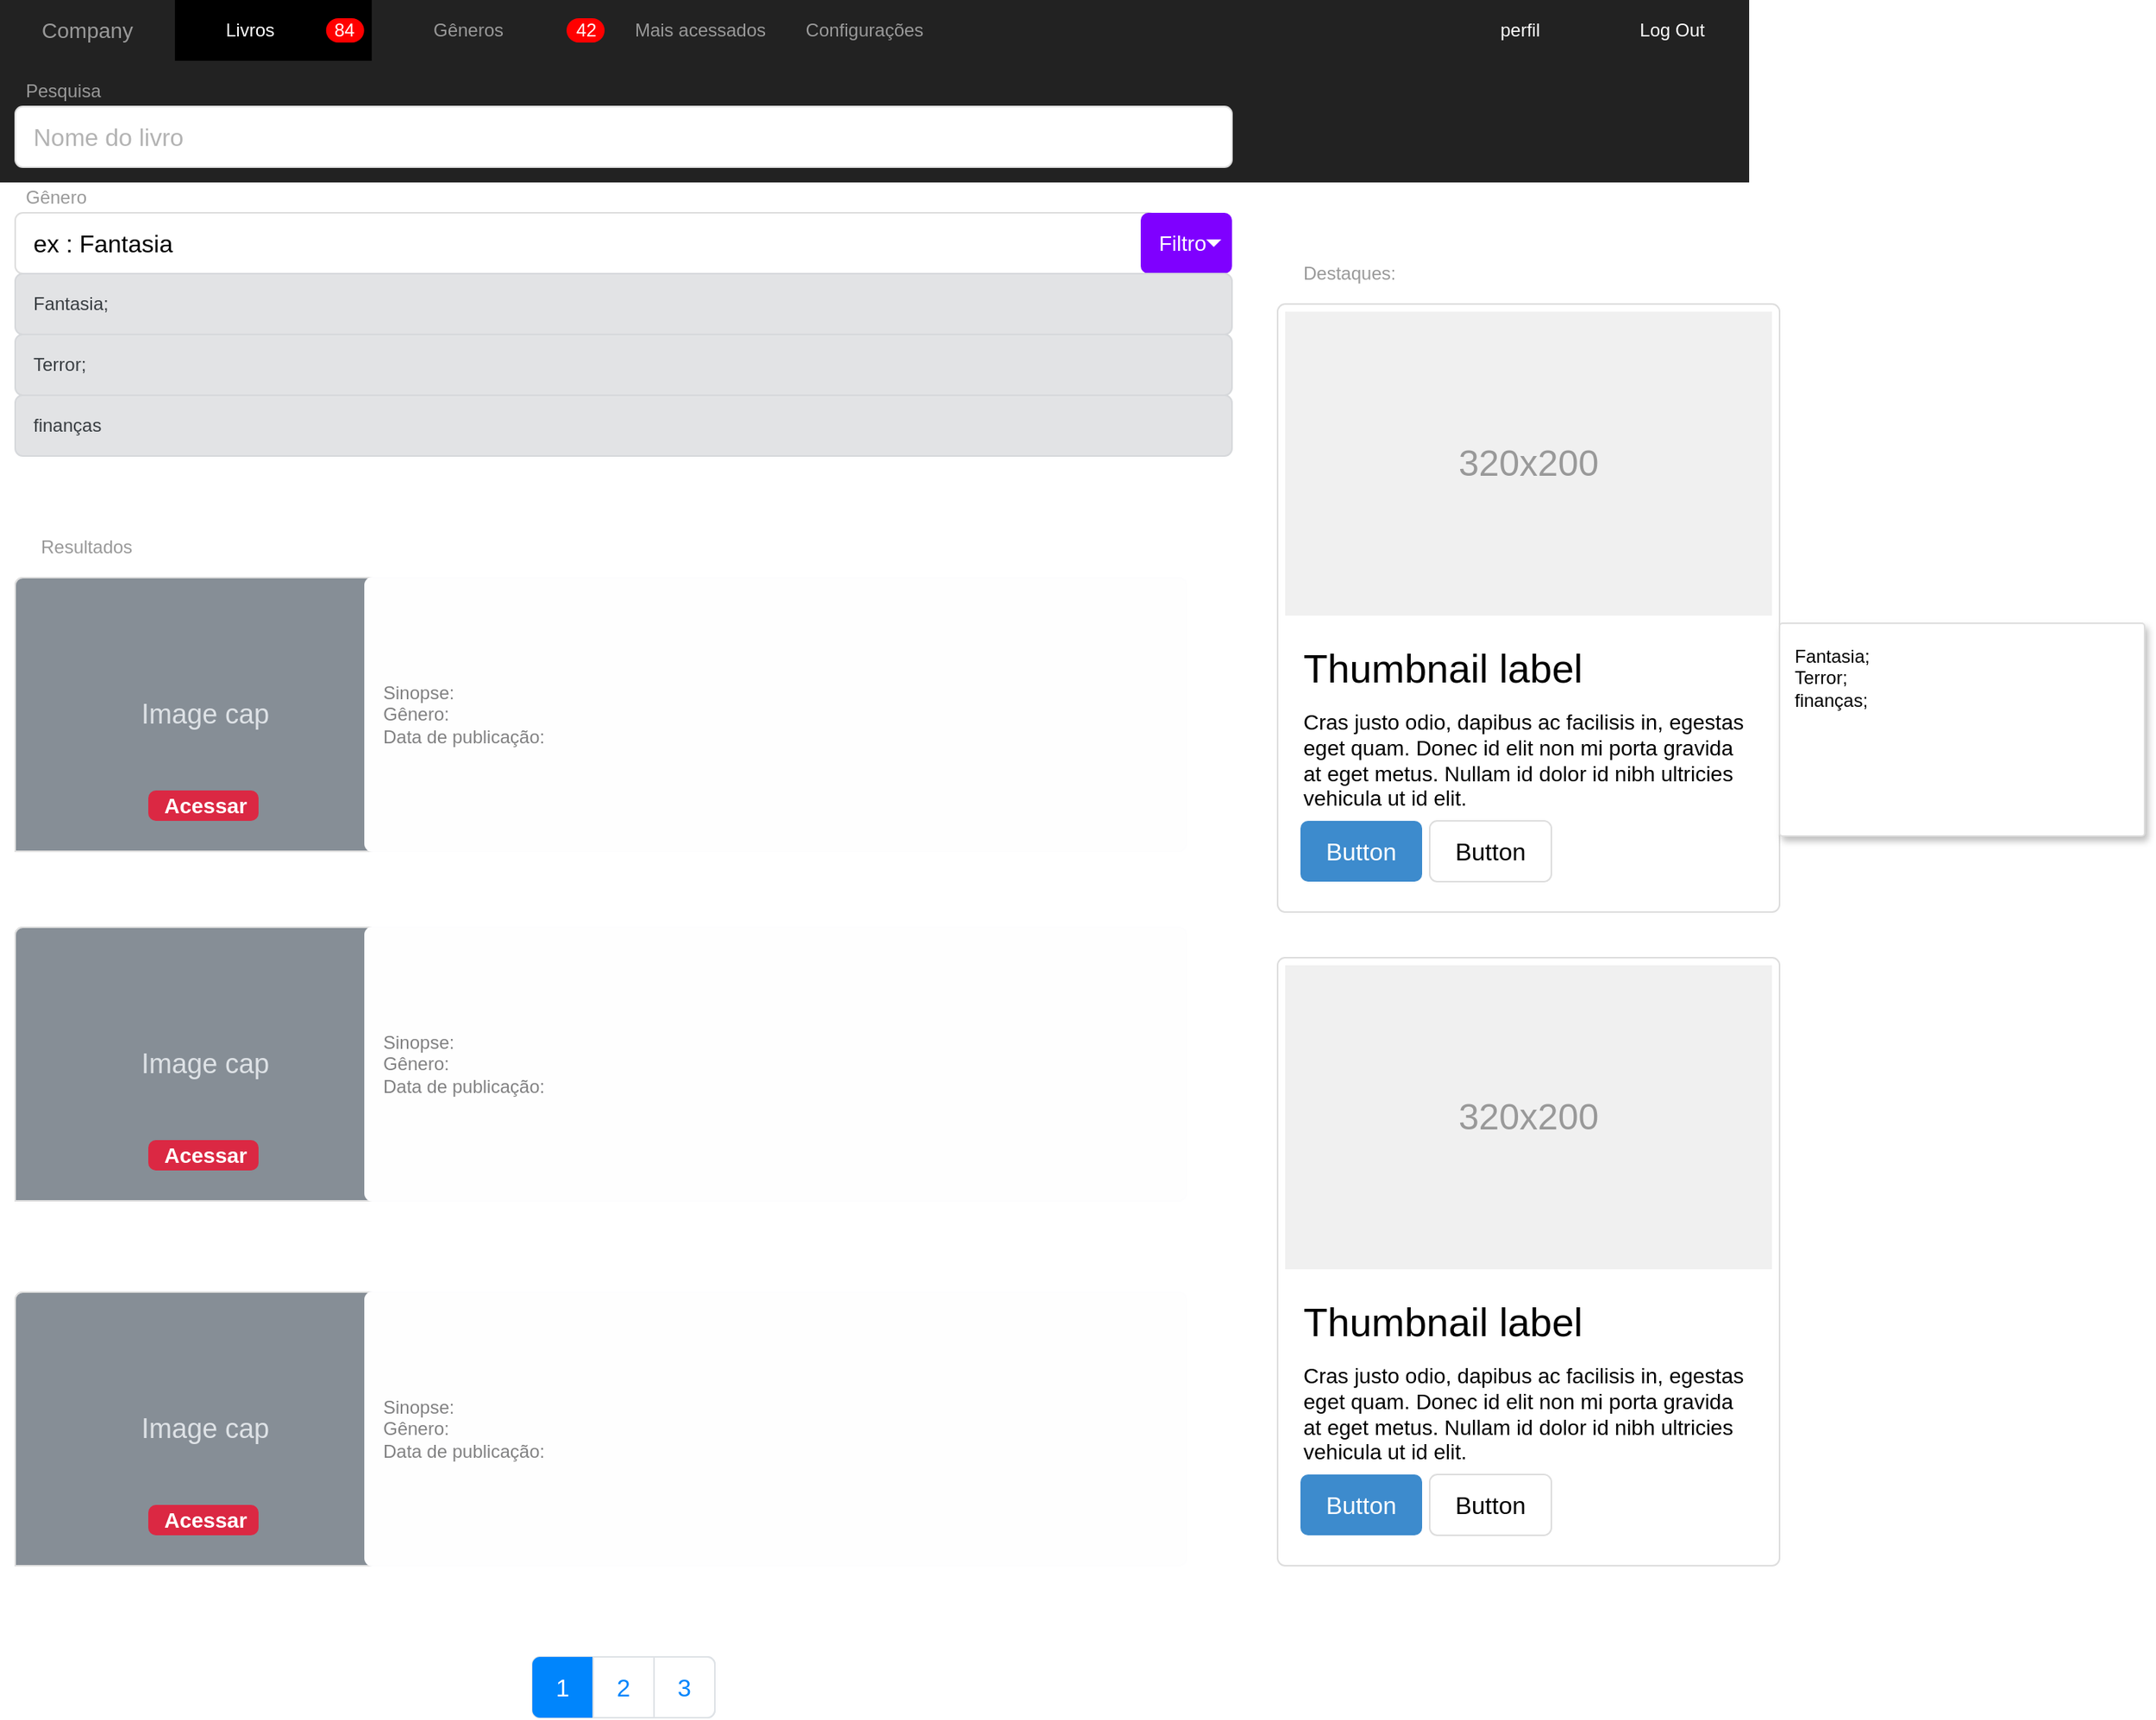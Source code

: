 <mxfile version="21.0.10" type="github">
  <diagram name="Page-1" id="c9db0220-8083-56f3-ca83-edcdcd058819">
    <mxGraphModel dx="1434" dy="796" grid="1" gridSize="10" guides="1" tooltips="1" connect="1" arrows="1" fold="1" page="1" pageScale="1.5" pageWidth="826" pageHeight="1169" background="none" math="0" shadow="0">
      <root>
        <mxCell id="0" style=";html=1;" />
        <mxCell id="1" style=";html=1;" parent="0" />
        <mxCell id="3d76a8aef4d5c911-1" value="" style="html=1;shadow=0;dashed=0;shape=mxgraph.bootstrap.rect;fillColor=#222222;strokeColor=none;whiteSpace=wrap;rounded=0;fontSize=12;fontColor=#000000;align=center;" parent="1" vertex="1">
          <mxGeometry x="30" width="1150" height="120" as="geometry" />
        </mxCell>
        <mxCell id="3d76a8aef4d5c911-2" value="Company" style="html=1;shadow=0;dashed=0;fillColor=none;strokeColor=none;shape=mxgraph.bootstrap.rect;fontColor=#999999;fontSize=14;whiteSpace=wrap;" parent="3d76a8aef4d5c911-1" vertex="1">
          <mxGeometry width="115" height="40" as="geometry" />
        </mxCell>
        <mxCell id="3d76a8aef4d5c911-3" value="Livros" style="html=1;shadow=0;dashed=0;shape=mxgraph.bootstrap.rect;fillColor=#000000;strokeColor=none;fontColor=#ffffff;spacingRight=30;whiteSpace=wrap;" parent="3d76a8aef4d5c911-1" vertex="1">
          <mxGeometry x="115" width="129.375" height="40" as="geometry" />
        </mxCell>
        <mxCell id="3d76a8aef4d5c911-4" value="84" style="html=1;shadow=0;dashed=0;shape=mxgraph.bootstrap.rrect;rSize=8;fillColor=#ff0000;strokeColor=none;fontColor=#ffffff;whiteSpace=wrap;" parent="3d76a8aef4d5c911-3" vertex="1">
          <mxGeometry x="1" y="0.5" width="25" height="16" relative="1" as="geometry">
            <mxPoint x="-30" y="-8" as="offset" />
          </mxGeometry>
        </mxCell>
        <mxCell id="3d76a8aef4d5c911-5" value="Gêneros" style="html=1;shadow=0;dashed=0;fillColor=none;strokeColor=none;shape=mxgraph.bootstrap.rect;fontColor=#999999;spacingRight=30;whiteSpace=wrap;" parent="3d76a8aef4d5c911-1" vertex="1">
          <mxGeometry x="244.375" width="158.125" height="40" as="geometry" />
        </mxCell>
        <mxCell id="3d76a8aef4d5c911-6" value="42" style="html=1;shadow=0;dashed=0;shape=mxgraph.bootstrap.rrect;rSize=8;fillColor=#ff0000;strokeColor=none;fontColor=#ffffff;whiteSpace=wrap;" parent="3d76a8aef4d5c911-5" vertex="1">
          <mxGeometry x="1" y="0.5" width="25" height="16" relative="1" as="geometry">
            <mxPoint x="-30" y="-8" as="offset" />
          </mxGeometry>
        </mxCell>
        <mxCell id="3d76a8aef4d5c911-7" value="Mais acessados" style="html=1;shadow=0;dashed=0;fillColor=none;strokeColor=none;shape=mxgraph.bootstrap.rect;fontColor=#999999;whiteSpace=wrap;" parent="3d76a8aef4d5c911-1" vertex="1">
          <mxGeometry x="402.5" width="115" height="40" as="geometry" />
        </mxCell>
        <mxCell id="3d76a8aef4d5c911-8" value="Configurações" style="html=1;shadow=0;dashed=0;fillColor=none;strokeColor=none;shape=mxgraph.bootstrap.rect;fontColor=#999999;whiteSpace=wrap;" parent="3d76a8aef4d5c911-1" vertex="1">
          <mxGeometry x="517.5" width="100.625" height="40" as="geometry" />
        </mxCell>
        <mxCell id="3d76a8aef4d5c911-9" value="&lt;font color=&quot;#ffffff&quot;&gt;perfil&lt;/font&gt;" style="html=1;shadow=0;dashed=0;fillColor=none;strokeColor=none;shape=mxgraph.bootstrap.rect;fontColor=#999999;whiteSpace=wrap;" parent="3d76a8aef4d5c911-1" vertex="1">
          <mxGeometry x="948.75" width="100.625" height="40" as="geometry" />
        </mxCell>
        <mxCell id="3d76a8aef4d5c911-10" value="&lt;font color=&quot;#ffffff&quot;&gt;Log Out&lt;/font&gt;" style="html=1;shadow=0;dashed=0;fillColor=none;strokeColor=none;shape=mxgraph.bootstrap.rect;fontColor=#999999;whiteSpace=wrap;" parent="3d76a8aef4d5c911-1" vertex="1">
          <mxGeometry x="1049.375" width="100.625" height="40" as="geometry" />
        </mxCell>
        <mxCell id="3d76a8aef4d5c911-17" value="Pesquisa" style="html=1;shadow=0;dashed=0;shape=mxgraph.bootstrap.rect;strokeColor=none;fillColor=none;fontColor=#999999;align=left;spacingLeft=5;whiteSpace=wrap;rounded=0;" parent="3d76a8aef4d5c911-1" vertex="1">
          <mxGeometry x="10" y="50" width="200" height="20" as="geometry" />
        </mxCell>
        <mxCell id="3d76a8aef4d5c911-18" value="&lt;font color=&quot;#b3b3b3&quot;&gt;Nome do livro&lt;/font&gt;" style="html=1;shadow=0;dashed=0;shape=mxgraph.bootstrap.rrect;rSize=5;strokeColor=#dddddd;;align=left;spacingLeft=10;fontSize=16;whiteSpace=wrap;rounded=0;" parent="3d76a8aef4d5c911-1" vertex="1">
          <mxGeometry x="10" y="70" width="800" height="40" as="geometry" />
        </mxCell>
        <mxCell id="3d76a8aef4d5c911-11" value="" style="html=1;shadow=0;dashed=0;shape=mxgraph.bootstrap.rrect;rSize=5;strokeColor=#dddddd;rounded=0;fontSize=12;align=center;" parent="1" vertex="1">
          <mxGeometry x="870" y="200" width="330" height="400" as="geometry" />
        </mxCell>
        <mxCell id="3d76a8aef4d5c911-12" value="320x200" style="shape=rect;fontSize=24;fillColor=#f0f0f0;strokeColor=none;fontColor=#999999;whiteSpace=wrap;" parent="3d76a8aef4d5c911-11" vertex="1">
          <mxGeometry x="5" y="5" width="320" height="200" as="geometry" />
        </mxCell>
        <mxCell id="3d76a8aef4d5c911-13" value="Thumbnail label" style="html=1;shadow=0;dashed=0;shape=mxgraph.bootstrap.anchor;fontSize=26;align=left;whiteSpace=wrap;" parent="3d76a8aef4d5c911-11" vertex="1">
          <mxGeometry x="15" y="220" width="300" height="40" as="geometry" />
        </mxCell>
        <mxCell id="3d76a8aef4d5c911-14" value="Cras justo odio, dapibus ac facilisis in, egestas eget quam. Donec id elit non mi porta gravida at eget metus. Nullam id dolor id nibh ultricies vehicula ut id elit." style="html=1;shadow=0;dashed=0;shape=mxgraph.bootstrap.anchor;strokeColor=#dddddd;whiteSpace=wrap;align=left;verticalAlign=top;fontSize=14;whiteSpace=wrap;" parent="3d76a8aef4d5c911-11" vertex="1">
          <mxGeometry x="15" y="260" width="300" height="80" as="geometry" />
        </mxCell>
        <mxCell id="3d76a8aef4d5c911-15" value="Button" style="html=1;shadow=0;dashed=0;shape=mxgraph.bootstrap.rrect;rSize=5;fontSize=16;fillColor=#3D8BCD;strokeColor=none;fontColor=#ffffff;whiteSpace=wrap;" parent="3d76a8aef4d5c911-11" vertex="1">
          <mxGeometry y="1" width="80" height="40" relative="1" as="geometry">
            <mxPoint x="15" y="-60" as="offset" />
          </mxGeometry>
        </mxCell>
        <mxCell id="3d76a8aef4d5c911-16" value="Button" style="html=1;shadow=0;dashed=0;shape=mxgraph.bootstrap.rrect;rSize=5;fontSize=16;strokeColor=#dddddd;whiteSpace=wrap;" parent="3d76a8aef4d5c911-11" vertex="1">
          <mxGeometry y="1" width="80" height="40" relative="1" as="geometry">
            <mxPoint x="100" y="-60" as="offset" />
          </mxGeometry>
        </mxCell>
        <mxCell id="3d76a8aef4d5c911-19" value="Gênero" style="html=1;shadow=0;dashed=0;shape=mxgraph.bootstrap.rect;strokeColor=none;fillColor=none;fontColor=#999999;align=left;spacingLeft=5;whiteSpace=wrap;rounded=0;" parent="1" vertex="1">
          <mxGeometry x="40" y="120" width="200" height="20" as="geometry" />
        </mxCell>
        <mxCell id="3d76a8aef4d5c911-32" value="ex : Fantasia" style="html=1;shadow=0;dashed=0;shape=mxgraph.bootstrap.rrect;rSize=5;strokeColor=#dddddd;align=left;spacingLeft=10;fontSize=16;whiteSpace=wrap;rounded=0;" parent="1" vertex="1">
          <mxGeometry x="40" y="140" width="750" height="40" as="geometry" />
        </mxCell>
        <mxCell id="3d76a8aef4d5c911-54" value="" style="html=1;shadow=0;dashed=0;shape=mxgraph.bootstrap.rrect;rSize=5;strokeColor=#dddddd;rounded=0;fontSize=12;align=center;" parent="1" vertex="1">
          <mxGeometry x="870" y="630" width="330" height="400" as="geometry" />
        </mxCell>
        <mxCell id="3d76a8aef4d5c911-55" value="320x200" style="shape=rect;fontSize=24;fillColor=#f0f0f0;strokeColor=none;fontColor=#999999;whiteSpace=wrap;" parent="3d76a8aef4d5c911-54" vertex="1">
          <mxGeometry x="5" y="5" width="320" height="200" as="geometry" />
        </mxCell>
        <mxCell id="3d76a8aef4d5c911-56" value="Thumbnail label" style="html=1;shadow=0;dashed=0;shape=mxgraph.bootstrap.anchor;fontSize=26;align=left;whiteSpace=wrap;" parent="3d76a8aef4d5c911-54" vertex="1">
          <mxGeometry x="15" y="220" width="300" height="40" as="geometry" />
        </mxCell>
        <mxCell id="3d76a8aef4d5c911-57" value="Cras justo odio, dapibus ac facilisis in, egestas eget quam. Donec id elit non mi porta gravida at eget metus. Nullam id dolor id nibh ultricies vehicula ut id elit." style="html=1;shadow=0;dashed=0;shape=mxgraph.bootstrap.anchor;strokeColor=#dddddd;whiteSpace=wrap;align=left;verticalAlign=top;fontSize=14;whiteSpace=wrap;" parent="3d76a8aef4d5c911-54" vertex="1">
          <mxGeometry x="15" y="260" width="300" height="80" as="geometry" />
        </mxCell>
        <mxCell id="3d76a8aef4d5c911-58" value="Button" style="html=1;shadow=0;dashed=0;shape=mxgraph.bootstrap.rrect;rSize=5;fontSize=16;fillColor=#3D8BCD;strokeColor=none;fontColor=#ffffff;whiteSpace=wrap;" parent="3d76a8aef4d5c911-54" vertex="1">
          <mxGeometry y="1" width="80" height="40" relative="1" as="geometry">
            <mxPoint x="15" y="-60" as="offset" />
          </mxGeometry>
        </mxCell>
        <mxCell id="3d76a8aef4d5c911-59" value="Button" style="html=1;shadow=0;dashed=0;shape=mxgraph.bootstrap.rrect;rSize=5;fontSize=16;strokeColor=#dddddd;whiteSpace=wrap;" parent="3d76a8aef4d5c911-54" vertex="1">
          <mxGeometry y="1" width="80" height="40" relative="1" as="geometry">
            <mxPoint x="100" y="-60" as="offset" />
          </mxGeometry>
        </mxCell>
        <mxCell id="3d76a8aef4d5c911-27" value="Fantasia;&lt;br&gt;Terror;&lt;br&gt;finanças;&lt;br&gt;" style="html=1;shadow=0;dashed=0;shape=mxgraph.bootstrap.rrect;fontSize=12;rSize=2;strokeColor=#dddddd;align=left;verticalAlign=top;spacing=10;shadow=1;whiteSpace=wrap;rounded=0;" parent="1" vertex="1">
          <mxGeometry x="1200" y="410" width="240" height="140" as="geometry" />
        </mxCell>
        <mxCell id="qRd3rTgJZ0pR7CgGZvh7-9" value="Filtro" style="html=1;shadow=0;dashed=0;shape=mxgraph.bootstrap.rrect;rSize=5;strokeColor=none;strokeWidth=1;fillColor=#7F00FF;fontColor=#ffffff;whiteSpace=wrap;align=left;verticalAlign=middle;fontStyle=0;fontSize=14;spacingLeft=10;" vertex="1" parent="1">
          <mxGeometry x="780" y="140" width="60" height="40" as="geometry" />
        </mxCell>
        <mxCell id="qRd3rTgJZ0pR7CgGZvh7-10" value="" style="shape=triangle;direction=south;fillColor=#ffffff;strokeColor=none;perimeter=none;" vertex="1" parent="qRd3rTgJZ0pR7CgGZvh7-9">
          <mxGeometry x="1" y="0.5" width="10" height="5" relative="1" as="geometry">
            <mxPoint x="-17" y="-2.5" as="offset" />
          </mxGeometry>
        </mxCell>
        <mxCell id="qRd3rTgJZ0pR7CgGZvh7-27" value="Resultados" style="html=1;shadow=0;dashed=0;shape=mxgraph.bootstrap.rect;strokeColor=none;fillColor=none;fontColor=#999999;align=left;spacingLeft=5;whiteSpace=wrap;rounded=0;" vertex="1" parent="1">
          <mxGeometry x="50" y="350" width="200" height="20" as="geometry" />
        </mxCell>
        <mxCell id="qRd3rTgJZ0pR7CgGZvh7-32" value="Fantasia;" style="html=1;shadow=0;dashed=0;shape=mxgraph.bootstrap.rrect;rSize=5;strokeColor=#D6D8DB;strokeWidth=1;fillColor=#E2E3E5;fontColor=#383D41;whiteSpace=wrap;align=left;verticalAlign=middle;spacingLeft=10;" vertex="1" parent="1">
          <mxGeometry x="40" y="180" width="800" height="40" as="geometry" />
        </mxCell>
        <mxCell id="qRd3rTgJZ0pR7CgGZvh7-33" value="Terror;" style="html=1;shadow=0;dashed=0;shape=mxgraph.bootstrap.rrect;rSize=5;strokeColor=#D6D8DB;strokeWidth=1;fillColor=#E2E3E5;fontColor=#383D41;whiteSpace=wrap;align=left;verticalAlign=middle;spacingLeft=10;" vertex="1" parent="1">
          <mxGeometry x="40" y="220" width="800" height="40" as="geometry" />
        </mxCell>
        <mxCell id="qRd3rTgJZ0pR7CgGZvh7-34" value="finanças" style="html=1;shadow=0;dashed=0;shape=mxgraph.bootstrap.rrect;rSize=5;strokeColor=#D6D8DB;strokeWidth=1;fillColor=#E2E3E5;fontColor=#383D41;whiteSpace=wrap;align=left;verticalAlign=middle;spacingLeft=10;" vertex="1" parent="1">
          <mxGeometry x="40" y="260" width="800" height="40" as="geometry" />
        </mxCell>
        <mxCell id="qRd3rTgJZ0pR7CgGZvh7-37" value="" style="html=1;shadow=0;dashed=0;shape=mxgraph.bootstrap.rrect;rSize=5;strokeColor=#DEE2E6;html=1;whiteSpace=wrap;fillColor=#ffffff;fontColor=#0085FC;" vertex="1" parent="1">
          <mxGeometry x="380" y="1090" width="120" height="40" as="geometry" />
        </mxCell>
        <mxCell id="qRd3rTgJZ0pR7CgGZvh7-38" value="1" style="strokeColor=inherit;fillColor=inherit;gradientColor=inherit;html=1;shadow=0;dashed=0;shape=mxgraph.bootstrap.leftButton;rSize=5;perimeter=none;whiteSpace=wrap;resizeHeight=1;fillColor=#0085FC;strokeColor=none;fontColor=#ffffff;fontSize=16;" vertex="1" parent="qRd3rTgJZ0pR7CgGZvh7-37">
          <mxGeometry width="40" height="40" relative="1" as="geometry" />
        </mxCell>
        <mxCell id="qRd3rTgJZ0pR7CgGZvh7-39" value="2" style="strokeColor=inherit;fillColor=inherit;gradientColor=inherit;fontColor=inherit;html=1;shadow=0;dashed=0;perimeter=none;whiteSpace=wrap;resizeHeight=1;fontSize=16;" vertex="1" parent="qRd3rTgJZ0pR7CgGZvh7-37">
          <mxGeometry width="40" height="40" relative="1" as="geometry">
            <mxPoint x="40" as="offset" />
          </mxGeometry>
        </mxCell>
        <mxCell id="qRd3rTgJZ0pR7CgGZvh7-40" value="3" style="strokeColor=inherit;fillColor=inherit;gradientColor=inherit;fontColor=inherit;html=1;shadow=0;dashed=0;shape=mxgraph.bootstrap.rightButton;rSize=5;perimeter=none;whiteSpace=wrap;resizeHeight=1;fontSize=16;" vertex="1" parent="qRd3rTgJZ0pR7CgGZvh7-37">
          <mxGeometry x="1" width="40" height="40" relative="1" as="geometry">
            <mxPoint x="-40" as="offset" />
          </mxGeometry>
        </mxCell>
        <mxCell id="qRd3rTgJZ0pR7CgGZvh7-43" value="" style="html=1;shadow=0;dashed=0;shape=mxgraph.bootstrap.rrect;rSize=5;strokeColor=#DFDFDF;html=1;whiteSpace=wrap;fillColor=#ffffff;fontColor=#000000;verticalAlign=bottom;align=left;spacing=20;fontSize=14;" vertex="1" parent="1">
          <mxGeometry x="40" y="380" width="250" height="180" as="geometry" />
        </mxCell>
        <mxCell id="qRd3rTgJZ0pR7CgGZvh7-47" value="" style="group" vertex="1" connectable="0" parent="qRd3rTgJZ0pR7CgGZvh7-43">
          <mxGeometry width="250" height="180" as="geometry" />
        </mxCell>
        <mxCell id="qRd3rTgJZ0pR7CgGZvh7-44" value="Image cap" style="html=1;shadow=0;dashed=0;shape=mxgraph.bootstrap.topButton;rSize=5;perimeter=none;whiteSpace=wrap;fillColor=#868E96;strokeColor=#DFDFDF;fontColor=#DEE2E6;resizeWidth=1;fontSize=18;" vertex="1" parent="qRd3rTgJZ0pR7CgGZvh7-47">
          <mxGeometry width="250" height="180" relative="1" as="geometry">
            <mxPoint as="offset" />
          </mxGeometry>
        </mxCell>
        <mxCell id="qRd3rTgJZ0pR7CgGZvh7-35" value="Acessar" style="rounded=1;whiteSpace=wrap;html=1;arcSize=25;strokeColor=none;strokeWidth=1;fillColor=#DB2843;fontColor=#FFFFFF;whiteSpace=wrap;align=left;verticalAlign=middle;spacingLeft=0;fontStyle=1;fontSize=14;spacing=10;" vertex="1" parent="qRd3rTgJZ0pR7CgGZvh7-47">
          <mxGeometry x="87.5" y="140" width="72.5" height="20" as="geometry" />
        </mxCell>
        <mxCell id="qRd3rTgJZ0pR7CgGZvh7-45" value="Sinopse:&lt;br&gt;Gênero:&lt;br&gt;Data de publicação:" style="html=1;shadow=0;dashed=0;shape=mxgraph.bootstrap.rrect;rSize=5;strokeColor=#FDFDFE;strokeWidth=1;fillColor=#FEFEFE;fontColor=#818182;whiteSpace=wrap;align=left;verticalAlign=middle;spacingLeft=10;" vertex="1" parent="1">
          <mxGeometry x="270" y="380" width="540" height="180" as="geometry" />
        </mxCell>
        <mxCell id="qRd3rTgJZ0pR7CgGZvh7-53" value="" style="group" vertex="1" connectable="0" parent="1">
          <mxGeometry x="40" y="610" width="770" height="180" as="geometry" />
        </mxCell>
        <mxCell id="qRd3rTgJZ0pR7CgGZvh7-48" value="" style="html=1;shadow=0;dashed=0;shape=mxgraph.bootstrap.rrect;rSize=5;strokeColor=#DFDFDF;html=1;whiteSpace=wrap;fillColor=#ffffff;fontColor=#000000;verticalAlign=bottom;align=left;spacing=20;fontSize=14;" vertex="1" parent="qRd3rTgJZ0pR7CgGZvh7-53">
          <mxGeometry width="250" height="180" as="geometry" />
        </mxCell>
        <mxCell id="qRd3rTgJZ0pR7CgGZvh7-49" value="" style="group" vertex="1" connectable="0" parent="qRd3rTgJZ0pR7CgGZvh7-48">
          <mxGeometry width="250" height="180" as="geometry" />
        </mxCell>
        <mxCell id="qRd3rTgJZ0pR7CgGZvh7-50" value="Image cap" style="html=1;shadow=0;dashed=0;shape=mxgraph.bootstrap.topButton;rSize=5;perimeter=none;whiteSpace=wrap;fillColor=#868E96;strokeColor=#DFDFDF;fontColor=#DEE2E6;resizeWidth=1;fontSize=18;" vertex="1" parent="qRd3rTgJZ0pR7CgGZvh7-49">
          <mxGeometry width="250" height="180" relative="1" as="geometry">
            <mxPoint as="offset" />
          </mxGeometry>
        </mxCell>
        <mxCell id="qRd3rTgJZ0pR7CgGZvh7-51" value="Acessar" style="rounded=1;whiteSpace=wrap;html=1;arcSize=25;strokeColor=none;strokeWidth=1;fillColor=#DB2843;fontColor=#FFFFFF;whiteSpace=wrap;align=left;verticalAlign=middle;spacingLeft=0;fontStyle=1;fontSize=14;spacing=10;" vertex="1" parent="qRd3rTgJZ0pR7CgGZvh7-49">
          <mxGeometry x="87.5" y="140" width="72.5" height="20" as="geometry" />
        </mxCell>
        <mxCell id="qRd3rTgJZ0pR7CgGZvh7-52" value="Sinopse:&lt;br&gt;Gênero:&lt;br&gt;Data de publicação:" style="html=1;shadow=0;dashed=0;shape=mxgraph.bootstrap.rrect;rSize=5;strokeColor=#FDFDFE;strokeWidth=1;fillColor=#FEFEFE;fontColor=#818182;whiteSpace=wrap;align=left;verticalAlign=middle;spacingLeft=10;" vertex="1" parent="qRd3rTgJZ0pR7CgGZvh7-53">
          <mxGeometry x="230" width="540" height="180" as="geometry" />
        </mxCell>
        <mxCell id="qRd3rTgJZ0pR7CgGZvh7-54" value="" style="html=1;shadow=0;dashed=0;shape=mxgraph.bootstrap.rrect;rSize=5;strokeColor=#DFDFDF;html=1;whiteSpace=wrap;fillColor=#ffffff;fontColor=#000000;verticalAlign=bottom;align=left;spacing=20;fontSize=14;" vertex="1" parent="1">
          <mxGeometry x="40" y="850" width="250" height="180" as="geometry" />
        </mxCell>
        <mxCell id="qRd3rTgJZ0pR7CgGZvh7-55" value="" style="group" vertex="1" connectable="0" parent="qRd3rTgJZ0pR7CgGZvh7-54">
          <mxGeometry width="250" height="180" as="geometry" />
        </mxCell>
        <mxCell id="qRd3rTgJZ0pR7CgGZvh7-56" value="Image cap" style="html=1;shadow=0;dashed=0;shape=mxgraph.bootstrap.topButton;rSize=5;perimeter=none;whiteSpace=wrap;fillColor=#868E96;strokeColor=#DFDFDF;fontColor=#DEE2E6;resizeWidth=1;fontSize=18;" vertex="1" parent="qRd3rTgJZ0pR7CgGZvh7-55">
          <mxGeometry width="250" height="180" relative="1" as="geometry">
            <mxPoint as="offset" />
          </mxGeometry>
        </mxCell>
        <mxCell id="qRd3rTgJZ0pR7CgGZvh7-57" value="Acessar" style="rounded=1;whiteSpace=wrap;html=1;arcSize=25;strokeColor=none;strokeWidth=1;fillColor=#DB2843;fontColor=#FFFFFF;whiteSpace=wrap;align=left;verticalAlign=middle;spacingLeft=0;fontStyle=1;fontSize=14;spacing=10;" vertex="1" parent="qRd3rTgJZ0pR7CgGZvh7-55">
          <mxGeometry x="87.5" y="140" width="72.5" height="20" as="geometry" />
        </mxCell>
        <mxCell id="qRd3rTgJZ0pR7CgGZvh7-58" value="Sinopse:&lt;br&gt;Gênero:&lt;br&gt;Data de publicação:" style="html=1;shadow=0;dashed=0;shape=mxgraph.bootstrap.rrect;rSize=5;strokeColor=#FDFDFE;strokeWidth=1;fillColor=#FEFEFE;fontColor=#818182;whiteSpace=wrap;align=left;verticalAlign=middle;spacingLeft=10;" vertex="1" parent="1">
          <mxGeometry x="270" y="850" width="540" height="180" as="geometry" />
        </mxCell>
        <mxCell id="qRd3rTgJZ0pR7CgGZvh7-59" value="Destaques:" style="html=1;shadow=0;dashed=0;shape=mxgraph.bootstrap.rect;strokeColor=none;fillColor=none;fontColor=#999999;align=left;spacingLeft=5;whiteSpace=wrap;rounded=0;" vertex="1" parent="1">
          <mxGeometry x="880" y="170" width="200" height="20" as="geometry" />
        </mxCell>
      </root>
    </mxGraphModel>
  </diagram>
</mxfile>
